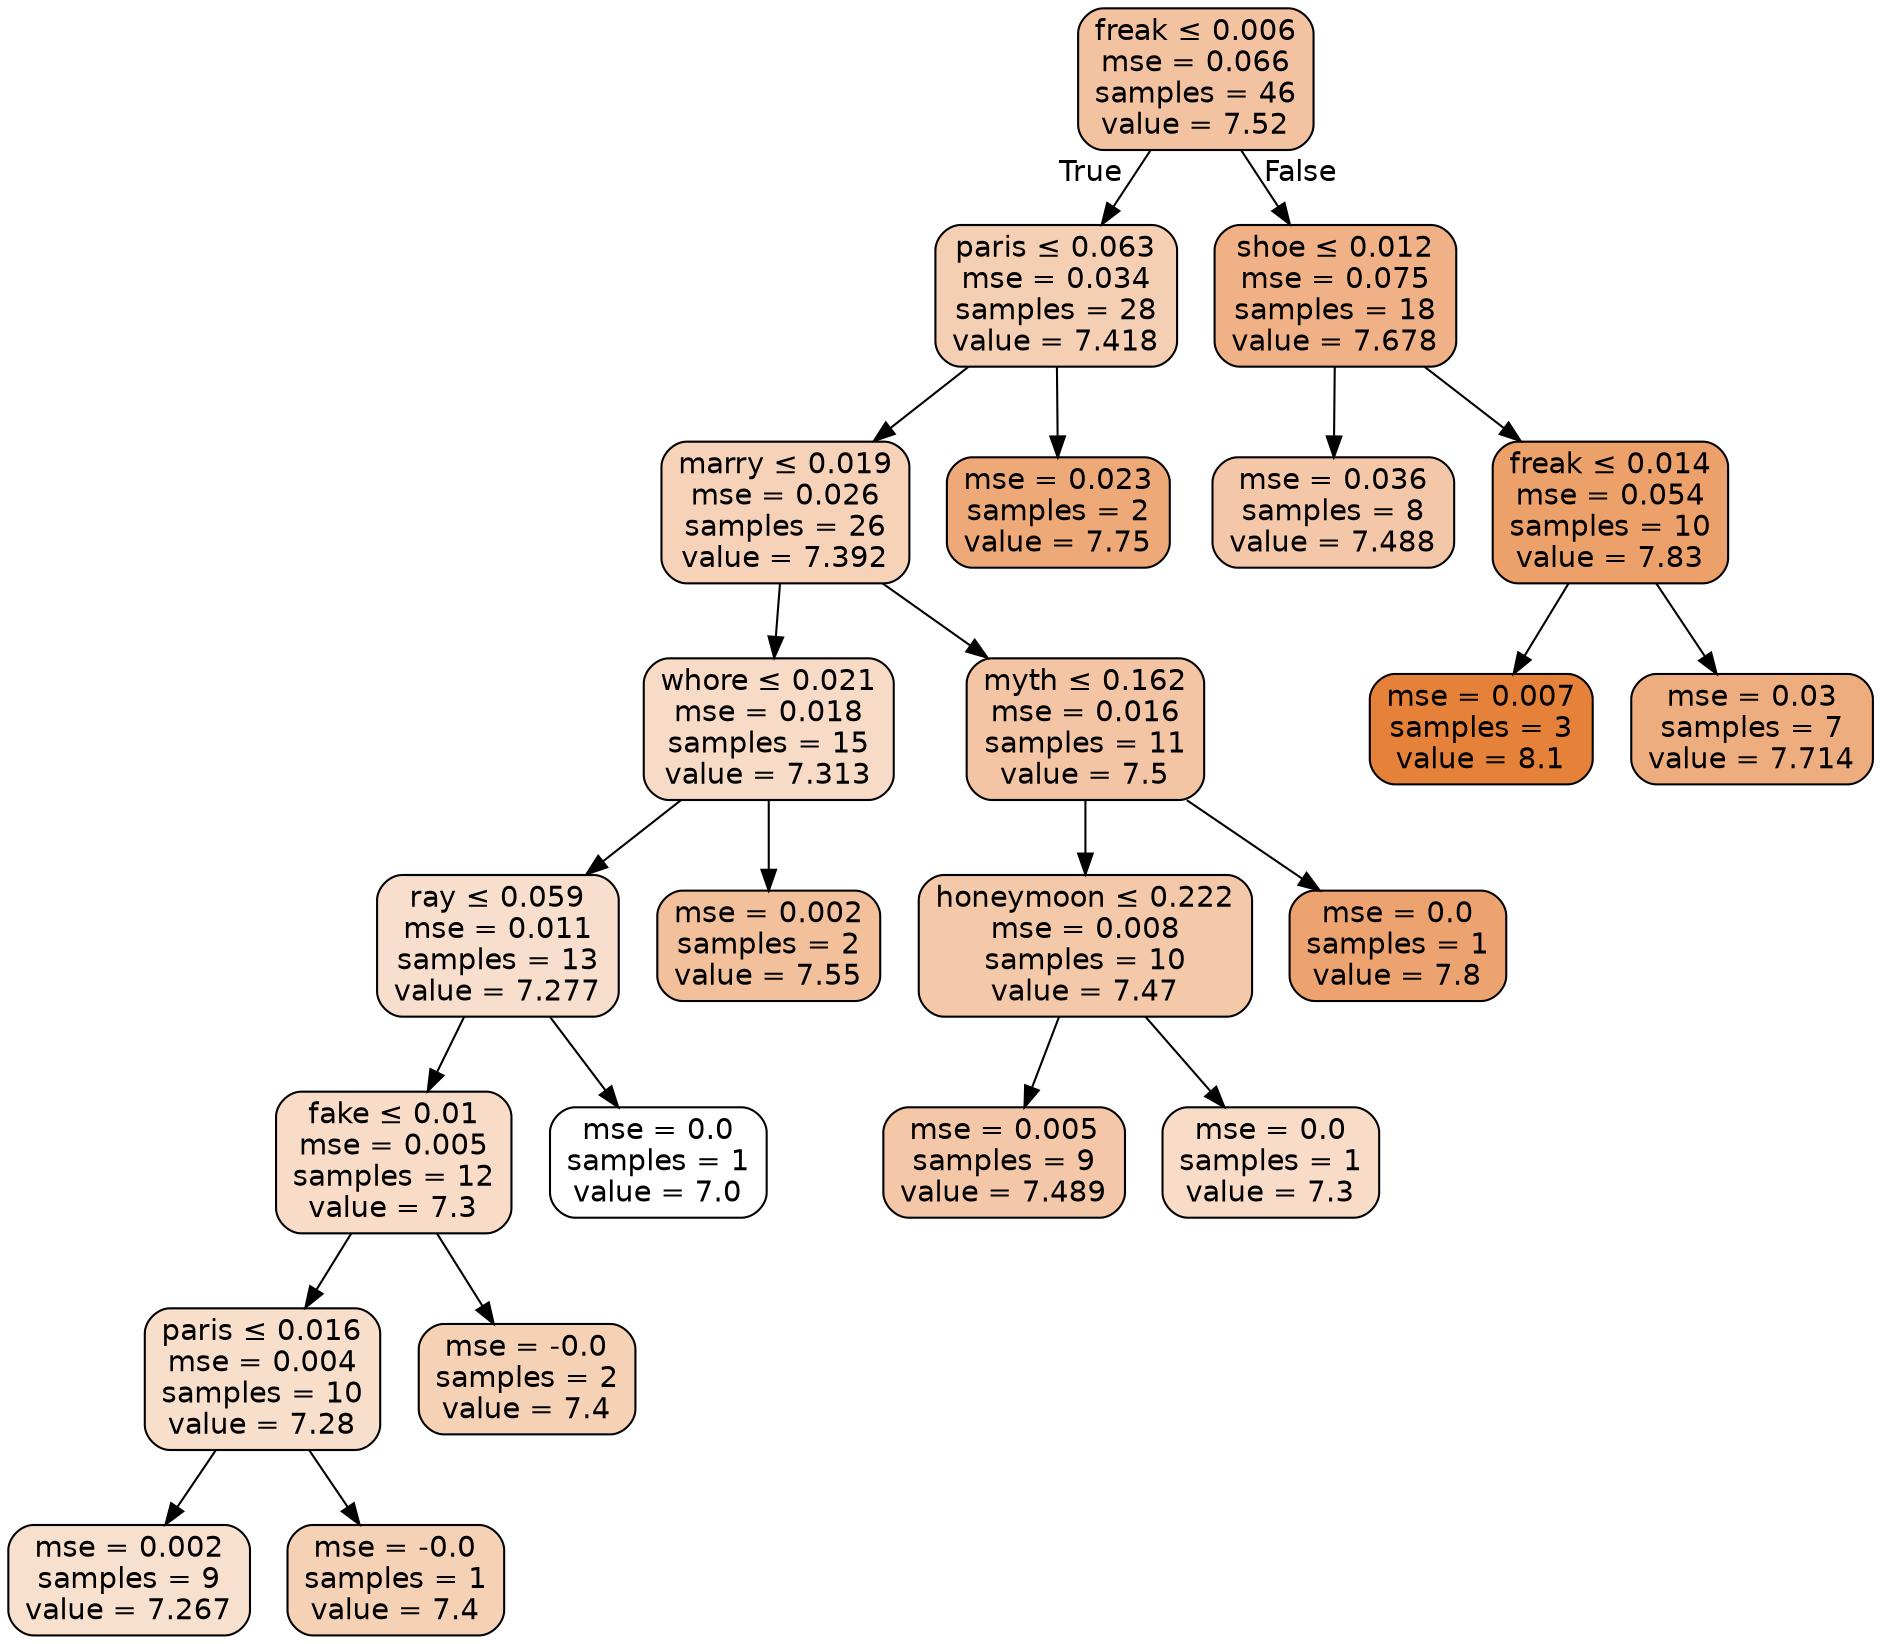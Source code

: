 digraph Tree {
node [shape=box, style="filled, rounded", color="black", fontname=helvetica] ;
edge [fontname=helvetica] ;
0 [label=<freak &le; 0.006<br/>mse = 0.066<br/>samples = 46<br/>value = 7.52>, fillcolor="#e5813978"] ;
1 [label=<paris &le; 0.063<br/>mse = 0.034<br/>samples = 28<br/>value = 7.418>, fillcolor="#e5813961"] ;
0 -> 1 [labeldistance=2.5, labelangle=45, headlabel="True"] ;
2 [label=<marry &le; 0.019<br/>mse = 0.026<br/>samples = 26<br/>value = 7.392>, fillcolor="#e581395b"] ;
1 -> 2 ;
3 [label=<whore &le; 0.021<br/>mse = 0.018<br/>samples = 15<br/>value = 7.313>, fillcolor="#e5813949"] ;
2 -> 3 ;
4 [label=<ray &le; 0.059<br/>mse = 0.011<br/>samples = 13<br/>value = 7.277>, fillcolor="#e5813940"] ;
3 -> 4 ;
5 [label=<fake &le; 0.01<br/>mse = 0.005<br/>samples = 12<br/>value = 7.3>, fillcolor="#e5813946"] ;
4 -> 5 ;
6 [label=<paris &le; 0.016<br/>mse = 0.004<br/>samples = 10<br/>value = 7.28>, fillcolor="#e5813941"] ;
5 -> 6 ;
7 [label=<mse = 0.002<br/>samples = 9<br/>value = 7.267>, fillcolor="#e581393e"] ;
6 -> 7 ;
8 [label=<mse = -0.0<br/>samples = 1<br/>value = 7.4>, fillcolor="#e581395d"] ;
6 -> 8 ;
9 [label=<mse = -0.0<br/>samples = 2<br/>value = 7.4>, fillcolor="#e581395d"] ;
5 -> 9 ;
10 [label=<mse = 0.0<br/>samples = 1<br/>value = 7.0>, fillcolor="#e5813900"] ;
4 -> 10 ;
11 [label=<mse = 0.002<br/>samples = 2<br/>value = 7.55>, fillcolor="#e5813980"] ;
3 -> 11 ;
12 [label=<myth &le; 0.162<br/>mse = 0.016<br/>samples = 11<br/>value = 7.5>, fillcolor="#e5813974"] ;
2 -> 12 ;
13 [label=<honeymoon &le; 0.222<br/>mse = 0.008<br/>samples = 10<br/>value = 7.47>, fillcolor="#e581396d"] ;
12 -> 13 ;
14 [label=<mse = 0.005<br/>samples = 9<br/>value = 7.489>, fillcolor="#e5813971"] ;
13 -> 14 ;
15 [label=<mse = 0.0<br/>samples = 1<br/>value = 7.3>, fillcolor="#e5813946"] ;
13 -> 15 ;
16 [label=<mse = 0.0<br/>samples = 1<br/>value = 7.8>, fillcolor="#e58139b9"] ;
12 -> 16 ;
17 [label=<mse = 0.023<br/>samples = 2<br/>value = 7.75>, fillcolor="#e58139ae"] ;
1 -> 17 ;
18 [label=<shoe &le; 0.012<br/>mse = 0.075<br/>samples = 18<br/>value = 7.678>, fillcolor="#e581399d"] ;
0 -> 18 [labeldistance=2.5, labelangle=-45, headlabel="False"] ;
19 [label=<mse = 0.036<br/>samples = 8<br/>value = 7.488>, fillcolor="#e5813971"] ;
18 -> 19 ;
20 [label=<freak &le; 0.014<br/>mse = 0.054<br/>samples = 10<br/>value = 7.83>, fillcolor="#e58139c0"] ;
18 -> 20 ;
21 [label=<mse = 0.007<br/>samples = 3<br/>value = 8.1>, fillcolor="#e58139ff"] ;
20 -> 21 ;
22 [label=<mse = 0.03<br/>samples = 7<br/>value = 7.714>, fillcolor="#e58139a6"] ;
20 -> 22 ;
}
